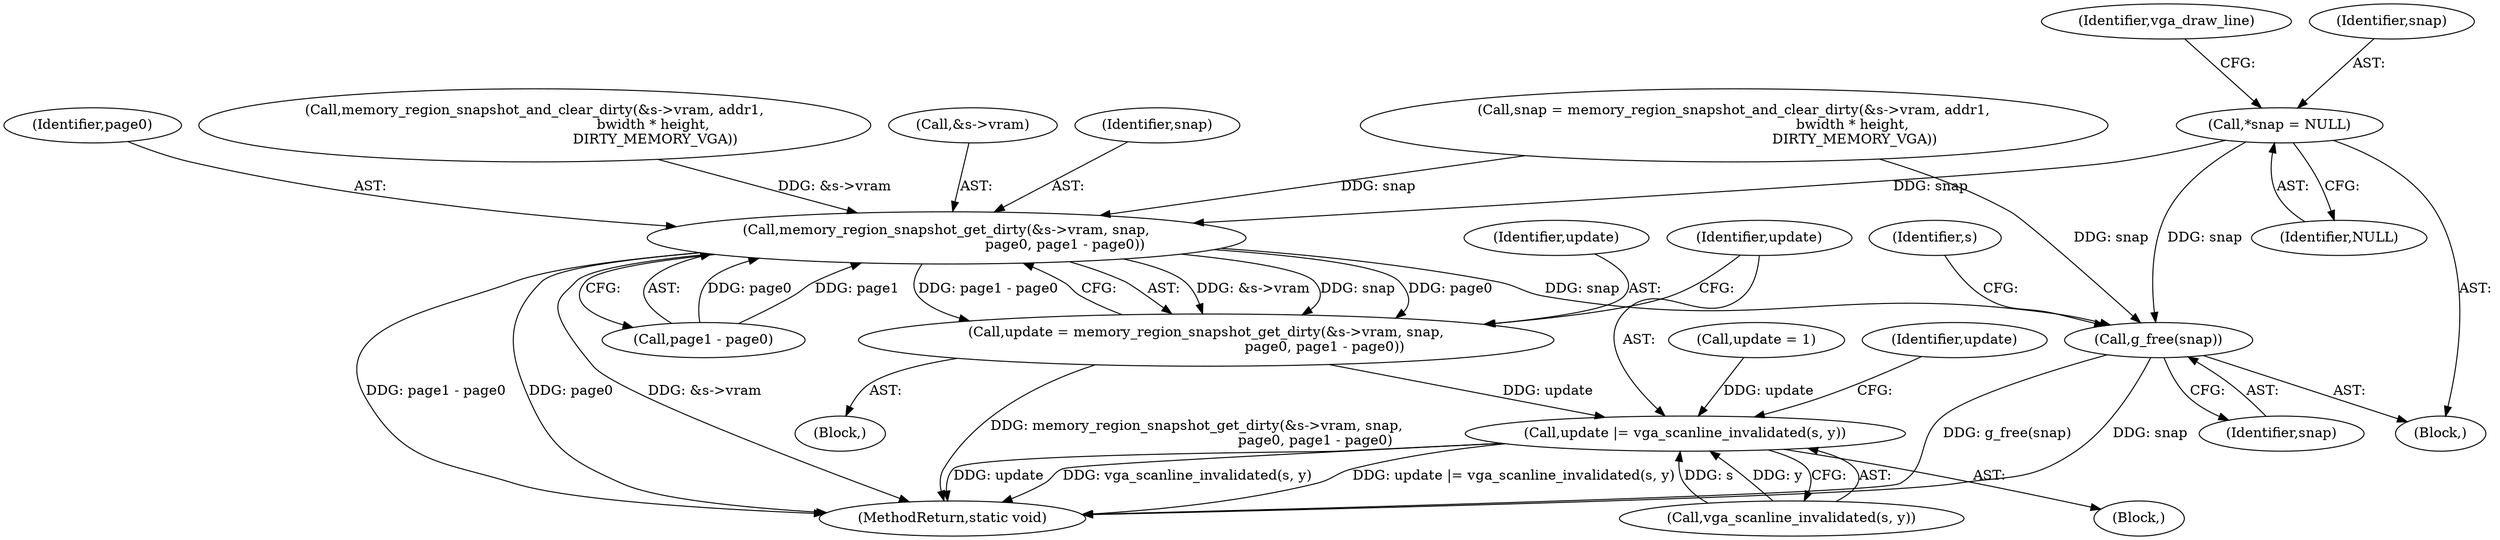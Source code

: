 digraph "0_qemu_bfc56535f793c557aa754c50213fc5f882e6482d@pointer" {
"1000136" [label="(Call,*snap = NULL)"];
"1000800" [label="(Call,memory_region_snapshot_get_dirty(&s->vram, snap,\n                                                      page0, page1 - page0))"];
"1000798" [label="(Call,update = memory_region_snapshot_get_dirty(&s->vram, snap,\n                                                      page0, page1 - page0))"];
"1000810" [label="(Call,update |= vga_scanline_invalidated(s, y))"];
"1000928" [label="(Call,g_free(snap))"];
"1000138" [label="(Identifier,NULL)"];
"1000812" [label="(Call,vga_scanline_invalidated(s, y))"];
"1000693" [label="(Call,snap = memory_region_snapshot_and_clear_dirty(&s->vram, addr1,\n                                                      bwidth * height,\n                                                       DIRTY_MEMORY_VGA))"];
"1000111" [label="(Block,)"];
"1000816" [label="(Identifier,update)"];
"1000800" [label="(Call,memory_region_snapshot_get_dirty(&s->vram, snap,\n                                                      page0, page1 - page0))"];
"1000793" [label="(Call,update = 1)"];
"1000798" [label="(Call,update = memory_region_snapshot_get_dirty(&s->vram, snap,\n                                                      page0, page1 - page0))"];
"1000811" [label="(Identifier,update)"];
"1000148" [label="(Identifier,vga_draw_line)"];
"1000136" [label="(Call,*snap = NULL)"];
"1000939" [label="(MethodReturn,static void)"];
"1000714" [label="(Block,)"];
"1000928" [label="(Call,g_free(snap))"];
"1000807" [label="(Call,page1 - page0)"];
"1000810" [label="(Call,update |= vga_scanline_invalidated(s, y))"];
"1000695" [label="(Call,memory_region_snapshot_and_clear_dirty(&s->vram, addr1,\n                                                      bwidth * height,\n                                                       DIRTY_MEMORY_VGA))"];
"1000929" [label="(Identifier,snap)"];
"1000801" [label="(Call,&s->vram)"];
"1000932" [label="(Identifier,s)"];
"1000797" [label="(Block,)"];
"1000799" [label="(Identifier,update)"];
"1000805" [label="(Identifier,snap)"];
"1000137" [label="(Identifier,snap)"];
"1000806" [label="(Identifier,page0)"];
"1000136" -> "1000111"  [label="AST: "];
"1000136" -> "1000138"  [label="CFG: "];
"1000137" -> "1000136"  [label="AST: "];
"1000138" -> "1000136"  [label="AST: "];
"1000148" -> "1000136"  [label="CFG: "];
"1000136" -> "1000800"  [label="DDG: snap"];
"1000136" -> "1000928"  [label="DDG: snap"];
"1000800" -> "1000798"  [label="AST: "];
"1000800" -> "1000807"  [label="CFG: "];
"1000801" -> "1000800"  [label="AST: "];
"1000805" -> "1000800"  [label="AST: "];
"1000806" -> "1000800"  [label="AST: "];
"1000807" -> "1000800"  [label="AST: "];
"1000798" -> "1000800"  [label="CFG: "];
"1000800" -> "1000939"  [label="DDG: page1 - page0"];
"1000800" -> "1000939"  [label="DDG: page0"];
"1000800" -> "1000939"  [label="DDG: &s->vram"];
"1000800" -> "1000798"  [label="DDG: &s->vram"];
"1000800" -> "1000798"  [label="DDG: snap"];
"1000800" -> "1000798"  [label="DDG: page0"];
"1000800" -> "1000798"  [label="DDG: page1 - page0"];
"1000695" -> "1000800"  [label="DDG: &s->vram"];
"1000693" -> "1000800"  [label="DDG: snap"];
"1000807" -> "1000800"  [label="DDG: page0"];
"1000807" -> "1000800"  [label="DDG: page1"];
"1000800" -> "1000928"  [label="DDG: snap"];
"1000798" -> "1000797"  [label="AST: "];
"1000799" -> "1000798"  [label="AST: "];
"1000811" -> "1000798"  [label="CFG: "];
"1000798" -> "1000939"  [label="DDG: memory_region_snapshot_get_dirty(&s->vram, snap,\n                                                      page0, page1 - page0)"];
"1000798" -> "1000810"  [label="DDG: update"];
"1000810" -> "1000714"  [label="AST: "];
"1000810" -> "1000812"  [label="CFG: "];
"1000811" -> "1000810"  [label="AST: "];
"1000812" -> "1000810"  [label="AST: "];
"1000816" -> "1000810"  [label="CFG: "];
"1000810" -> "1000939"  [label="DDG: update |= vga_scanline_invalidated(s, y)"];
"1000810" -> "1000939"  [label="DDG: update"];
"1000810" -> "1000939"  [label="DDG: vga_scanline_invalidated(s, y)"];
"1000793" -> "1000810"  [label="DDG: update"];
"1000812" -> "1000810"  [label="DDG: s"];
"1000812" -> "1000810"  [label="DDG: y"];
"1000928" -> "1000111"  [label="AST: "];
"1000928" -> "1000929"  [label="CFG: "];
"1000929" -> "1000928"  [label="AST: "];
"1000932" -> "1000928"  [label="CFG: "];
"1000928" -> "1000939"  [label="DDG: snap"];
"1000928" -> "1000939"  [label="DDG: g_free(snap)"];
"1000693" -> "1000928"  [label="DDG: snap"];
}
